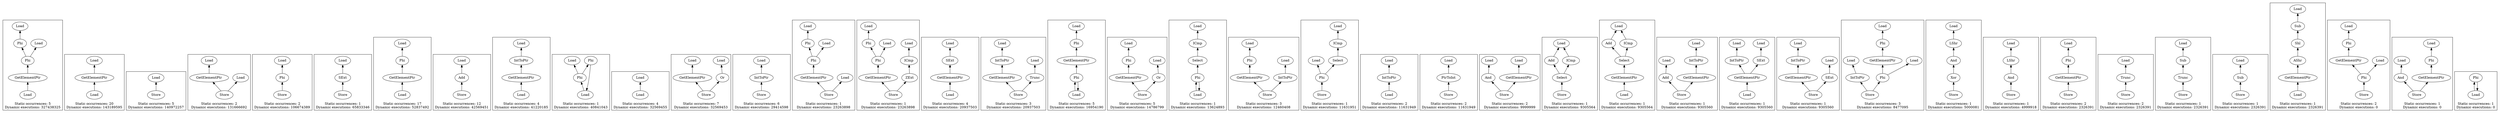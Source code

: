 strict digraph {
rankdir=BT
subgraph {
"0_48" [label="GetElementPtr"]
"0_47" [label="Phi"]
"0_48" -> "0_47"
{
rank=min
"0_49" [label="Load"]
}
"0_49" -> "0_48"
"0_100" [label="Phi"]
"0_98" [label="Load"]
"0_100" -> "0_98"
"0_44" [label="Load"]
"0_47" -> "0_44"
"0_47" -> "0_100"
cluster=true
label="Static occurrences: 5\nDynamic executions: 327438325"
}
subgraph {
"1_87" [label="GetElementPtr"]
"1_86" [label="Load"]
"1_87" -> "1_86"
{
rank=min
"1_88" [label="Load"]
}
"1_88" -> "1_87"
cluster=true
label="Static occurrences: 20\nDynamic executions: 143189595"
}
subgraph {
{
rank=min
"2_5" [label="Store"]
}
"2_4" [label="Load"]
"2_5" -> "2_4"
cluster=true
label="Static occurrences: 5\nDynamic executions: 140972257"
}
subgraph {
"3_92" [label="GetElementPtr"]
"3_91" [label="Load"]
"3_92" -> "3_91"
{
rank=min
"3_93" [label="Store"]
}
"3_93" -> "3_92"
"3_90" [label="Load"]
"3_93" -> "3_90"
cluster=true
label="Static occurrences: 2\nDynamic executions: 131666692"
}
subgraph {
"4_100" [label="Phi"]
"4_98" [label="Load"]
"4_100" -> "4_98"
{
rank=min
"4_101" [label="Store"]
}
"4_101" -> "4_100"
cluster=true
label="Static occurrences: 2\nDynamic executions: 106674389"
}
subgraph {
"5_62" [label="SExt"]
"5_61" [label="Load"]
"5_62" -> "5_61"
{
rank=min
"5_63" [label="Store"]
}
"5_63" -> "5_62"
cluster=true
label="Static occurrences: 1\nDynamic executions: 65833346"
}
subgraph {
"6_146" [label="GetElementPtr"]
"6_141" [label="Phi"]
"6_146" -> "6_141"
{
rank=min
"6_147" [label="Load"]
}
"6_147" -> "6_146"
"6_139" [label="Load"]
"6_141" -> "6_139"
cluster=true
label="Static occurrences: 17\nDynamic executions: 52837492"
}
subgraph {
"7_34" [label="Add"]
"7_33" [label="Load"]
"7_34" -> "7_33"
{
rank=min
"7_35" [label="Store"]
}
"7_35" -> "7_34"
cluster=true
label="Static occurrences: 12\nDynamic executions: 42569451"
}
subgraph {
"8_373" [label="GetElementPtr"]
"8_372" [label="IntToPtr"]
"8_373" -> "8_372"
"8_369" [label="Load"]
"8_372" -> "8_369"
{
rank=min
"8_374" [label="Load"]
}
"8_374" -> "8_373"
cluster=true
label="Static occurrences: 4\nDynamic executions: 41220185"
}
subgraph {
{
rank=min
"9_98" [label="Load"]
}
"9_47" [label="Phi"]
"9_98" -> "9_47"
"9_100" [label="Phi"]
"9_100" -> "9_98"
"9_44" [label="Load"]
"9_47" -> "9_44"
"9_47" -> "9_100"
cluster=true
label="Static occurrences: 1\nDynamic executions: 40841043"
}
subgraph {
{
rank=min
"10_53" [label="Load"]
}
"10_52" [label="Load"]
"10_53" -> "10_52"
cluster=true
label="Static occurrences: 4\nDynamic executions: 32569455"
}
subgraph {
"11_106" [label="GetElementPtr"]
"11_105" [label="Load"]
"11_106" -> "11_105"
"11_108" [label="Or"]
"11_107" [label="Load"]
"11_108" -> "11_107"
{
rank=min
"11_109" [label="Store"]
}
"11_109" -> "11_106"
"11_109" -> "11_108"
cluster=true
label="Static occurrences: 7\nDynamic executions: 32569453"
}
subgraph {
"12_372" [label="IntToPtr"]
"12_369" [label="Load"]
"12_372" -> "12_369"
{
rank=min
"12_397" [label="Store"]
}
"12_397" -> "12_372"
cluster=true
label="Static occurrences: 6\nDynamic executions: 29414598"
}
subgraph {
"13_51" [label="GetElementPtr"]
"13_47" [label="Phi"]
"13_51" -> "13_47"
"13_100" [label="Phi"]
"13_98" [label="Load"]
"13_100" -> "13_98"
"13_44" [label="Load"]
"13_47" -> "13_44"
"13_47" -> "13_100"
{
rank=min
"13_54" [label="Store"]
}
"13_54" -> "13_51"
"13_53" [label="Load"]
"13_54" -> "13_53"
cluster=true
label="Static occurrences: 1\nDynamic executions: 23263898"
}
subgraph {
"14_48" [label="GetElementPtr"]
"14_47" [label="Phi"]
"14_48" -> "14_47"
"14_55" [label="ICmp"]
"14_53" [label="Load"]
"14_55" -> "14_53"
"14_100" [label="Phi"]
"14_98" [label="Load"]
"14_100" -> "14_98"
"14_44" [label="Load"]
"14_47" -> "14_44"
"14_47" -> "14_100"
{
rank=min
"14_57" [label="Store"]
}
"14_57" -> "14_48"
"14_56" [label="ZExt"]
"14_57" -> "14_56"
"14_56" -> "14_55"
cluster=true
label="Static occurrences: 1\nDynamic executions: 23263898"
}
subgraph {
"15_166" [label="GetElementPtr"]
"15_165" [label="SExt"]
"15_166" -> "15_165"
{
rank=min
"15_167" [label="Load"]
}
"15_167" -> "15_166"
"15_161" [label="Load"]
"15_165" -> "15_161"
cluster=true
label="Static occurrences: 4\nDynamic executions: 20937503"
}
subgraph {
"16_380" [label="GetElementPtr"]
"16_372" [label="IntToPtr"]
"16_380" -> "16_372"
"16_369" [label="Load"]
"16_372" -> "16_369"
{
rank=min
"16_400" [label="Store"]
}
"16_400" -> "16_380"
"16_399" [label="Trunc"]
"16_400" -> "16_399"
"16_398" [label="Load"]
"16_399" -> "16_398"
cluster=true
label="Static occurrences: 3\nDynamic executions: 20937503"
}
subgraph {
"17_181" [label="GetElementPtr"]
"17_169" [label="Phi"]
"17_181" -> "17_169"
{
rank=min
"17_200" [label="Load"]
}
"17_199" [label="Phi"]
"17_200" -> "17_199"
"17_199" -> "17_181"
"17_199" -> "17_200"
"17_167" [label="Load"]
"17_169" -> "17_167"
cluster=true
label="Static occurrences: 5\nDynamic executions: 16954190"
}
subgraph {
"18_186" [label="GetElementPtr"]
"18_169" [label="Phi"]
"18_186" -> "18_169"
"18_188" [label="Or"]
"18_187" [label="Load"]
"18_188" -> "18_187"
"18_167" [label="Load"]
"18_169" -> "18_167"
{
rank=min
"18_189" [label="Store"]
}
"18_189" -> "18_186"
"18_189" -> "18_188"
cluster=true
label="Static occurrences: 5\nDynamic executions: 14786799"
}
subgraph {
"19_359" [label="ICmp"]
"19_358" [label="Load"]
"19_359" -> "19_358"
{
rank=min
"19_364" [label="Load"]
}
"19_363" [label="Phi"]
"19_364" -> "19_363"
"19_363" -> "19_364"
"19_360" [label="Select"]
"19_363" -> "19_360"
"19_360" -> "19_359"
cluster=true
label="Static occurrences: 1\nDynamic executions: 13624893"
}
subgraph {
"20_401" [label="GetElementPtr"]
"20_389" [label="Phi"]
"20_401" -> "20_389"
"20_372" [label="IntToPtr"]
"20_369" [label="Load"]
"20_372" -> "20_369"
"20_387" [label="Load"]
"20_389" -> "20_387"
{
rank=min
"20_405" [label="Store"]
}
"20_405" -> "20_401"
"20_405" -> "20_372"
cluster=true
label="Static occurrences: 3\nDynamic executions: 12460408"
}
subgraph {
"21_359" [label="ICmp"]
"21_358" [label="Load"]
"21_359" -> "21_358"
"21_363" [label="Phi"]
"21_364" [label="Load"]
"21_363" -> "21_364"
"21_360" [label="Select"]
"21_363" -> "21_360"
"21_360" -> "21_359"
{
rank=min
"21_367" [label="Store"]
}
"21_367" -> "21_363"
cluster=true
label="Static occurrences: 1\nDynamic executions: 11631951"
}
subgraph {
"22_372" [label="IntToPtr"]
"22_369" [label="Load"]
"22_372" -> "22_369"
{
rank=min
"22_377" [label="Load"]
}
"22_377" -> "22_372"
cluster=true
label="Static occurrences: 2\nDynamic executions: 11631949"
}
subgraph {
"23_378" [label="PtrToInt"]
"23_377" [label="Load"]
"23_378" -> "23_377"
{
rank=min
"23_379" [label="Store"]
}
"23_379" -> "23_378"
cluster=true
label="Static occurrences: 2\nDynamic executions: 11631949"
}
subgraph {
"24_246" [label="And"]
"24_245" [label="Load"]
"24_246" -> "24_245"
"24_244" [label="GetElementPtr"]
"24_239" [label="Load"]
"24_244" -> "24_239"
{
rank=min
"24_247" [label="Store"]
}
"24_247" -> "24_246"
"24_247" -> "24_244"
cluster=true
label="Static occurrences: 2\nDynamic executions: 9999999"
}
subgraph {
"25_296" [label="Add"]
"25_295" [label="Load"]
"25_296" -> "25_295"
"25_297" [label="ICmp"]
"25_297" -> "25_295"
"25_298" [label="Select"]
"25_298" -> "25_296"
"25_298" -> "25_297"
{
rank=min
"25_299" [label="Store"]
}
"25_299" -> "25_298"
cluster=true
label="Static occurrences: 1\nDynamic executions: 9305564"
}
subgraph {
"26_296" [label="Add"]
"26_295" [label="Load"]
"26_296" -> "26_295"
"26_300" [label="GetElementPtr"]
"26_298" [label="Select"]
"26_300" -> "26_298"
"26_297" [label="ICmp"]
"26_297" -> "26_295"
{
rank=min
"26_301" [label="Load"]
}
"26_301" -> "26_300"
"26_298" -> "26_296"
"26_298" -> "26_297"
cluster=true
label="Static occurrences: 1\nDynamic executions: 9305564"
}
subgraph {
"27_440" [label="Add"]
"27_374" [label="Load"]
"27_440" -> "27_374"
"27_373" [label="GetElementPtr"]
"27_372" [label="IntToPtr"]
"27_373" -> "27_372"
"27_369" [label="Load"]
"27_372" -> "27_369"
{
rank=min
"27_441" [label="Store"]
}
"27_441" -> "27_440"
"27_441" -> "27_373"
cluster=true
label="Static occurrences: 1\nDynamic executions: 9305560"
}
subgraph {
"28_435" [label="GetElementPtr"]
"28_372" [label="IntToPtr"]
"28_435" -> "28_372"
"28_434" [label="SExt"]
"28_435" -> "28_434"
"28_369" [label="Load"]
"28_372" -> "28_369"
{
rank=min
"28_436" [label="Load"]
}
"28_436" -> "28_435"
"28_374" [label="Load"]
"28_434" -> "28_374"
cluster=true
label="Static occurrences: 1\nDynamic executions: 9305560"
}
subgraph {
"29_438" [label="GetElementPtr"]
"29_430" [label="IntToPtr"]
"29_438" -> "29_430"
"29_427" [label="Load"]
"29_430" -> "29_427"
"29_437" [label="SExt"]
"29_436" [label="Load"]
"29_437" -> "29_436"
{
rank=min
"29_439" [label="Store"]
}
"29_439" -> "29_438"
"29_439" -> "29_437"
cluster=true
label="Static occurrences: 1\nDynamic executions: 9305560"
}
subgraph {
"30_401" [label="GetElementPtr"]
"30_389" [label="Phi"]
"30_401" -> "30_389"
"30_372" [label="IntToPtr"]
"30_369" [label="Load"]
"30_372" -> "30_369"
"30_419" [label="Phi"]
"30_419" -> "30_401"
"30_420" [label="Load"]
"30_419" -> "30_420"
"30_387" [label="Load"]
"30_389" -> "30_387"
{
rank=min
"30_423" [label="Store"]
}
"30_423" -> "30_372"
"30_423" -> "30_419"
cluster=true
label="Static occurrences: 3\nDynamic executions: 8477095"
}
subgraph {
"31_236" [label="And"]
"31_235" [label="LShr"]
"31_236" -> "31_235"
"31_232" [label="Load"]
"31_235" -> "31_232"
{
rank=min
"31_257" [label="Store"]
}
"31_256" [label="Xor"]
"31_257" -> "31_256"
"31_256" -> "31_236"
cluster=true
label="Static occurrences: 1\nDynamic executions: 5000081"
}
subgraph {
"32_236" [label="And"]
"32_235" [label="LShr"]
"32_236" -> "32_235"
"32_232" [label="Load"]
"32_235" -> "32_232"
{
rank=min
"32_238" [label="Store"]
}
"32_238" -> "32_236"
cluster=true
label="Static occurrences: 1\nDynamic executions: 4999918"
}
subgraph {
"33_181" [label="GetElementPtr"]
"33_169" [label="Phi"]
"33_181" -> "33_169"
"33_167" [label="Load"]
"33_169" -> "33_167"
{
rank=min
"33_185" [label="Store"]
}
"33_185" -> "33_181"
cluster=true
label="Static occurrences: 2\nDynamic executions: 2326391"
}
subgraph {
{
rank=min
"34_180" [label="Store"]
}
"34_179" [label="Trunc"]
"34_180" -> "34_179"
"34_178" [label="Load"]
"34_179" -> "34_178"
cluster=true
label="Static occurrences: 2\nDynamic executions: 2326391"
}
subgraph {
{
rank=min
"35_290" [label="Store"]
}
"35_288" [label="Trunc"]
"35_290" -> "35_288"
"35_286" [label="Sub"]
"35_285" [label="Load"]
"35_286" -> "35_285"
"35_288" -> "35_286"
cluster=true
label="Static occurrences: 1\nDynamic executions: 2326391"
}
subgraph {
{
rank=min
"36_287" [label="Store"]
}
"36_286" [label="Sub"]
"36_287" -> "36_286"
"36_285" [label="Load"]
"36_286" -> "36_285"
cluster=true
label="Static occurrences: 1\nDynamic executions: 2326391"
}
subgraph {
"37_311" [label="AShr"]
"37_310" [label="Shl"]
"37_311" -> "37_310"
"37_312" [label="GetElementPtr"]
"37_312" -> "37_311"
{
rank=min
"37_313" [label="Load"]
}
"37_313" -> "37_312"
"37_286" [label="Sub"]
"37_310" -> "37_286"
"37_285" [label="Load"]
"37_286" -> "37_285"
cluster=true
label="Static occurrences: 1\nDynamic executions: 2326391"
}
subgraph {
"38_181" [label="GetElementPtr"]
"38_169" [label="Phi"]
"38_181" -> "38_169"
"38_199" [label="Phi"]
"38_199" -> "38_181"
"38_200" [label="Load"]
"38_199" -> "38_200"
"38_167" [label="Load"]
"38_169" -> "38_167"
{
rank=min
"38_203" [label="Store"]
}
"38_203" -> "38_199"
cluster=true
label="Static occurrences: 2\nDynamic executions: 0"
}
subgraph {
"39_148" [label="And"]
"39_147" [label="Load"]
"39_148" -> "39_147"
"39_146" [label="GetElementPtr"]
"39_141" [label="Phi"]
"39_146" -> "39_141"
"39_139" [label="Load"]
"39_141" -> "39_139"
{
rank=min
"39_149" [label="Store"]
}
"39_149" -> "39_148"
"39_149" -> "39_146"
cluster=true
label="Static occurrences: 1\nDynamic executions: 0"
}
subgraph {
{
rank=min
"40_212" [label="Load"]
}
"40_211" [label="Phi"]
"40_212" -> "40_211"
"40_211" -> "40_212"
cluster=true
label="Static occurrences: 1\nDynamic executions: 0"
}
}
